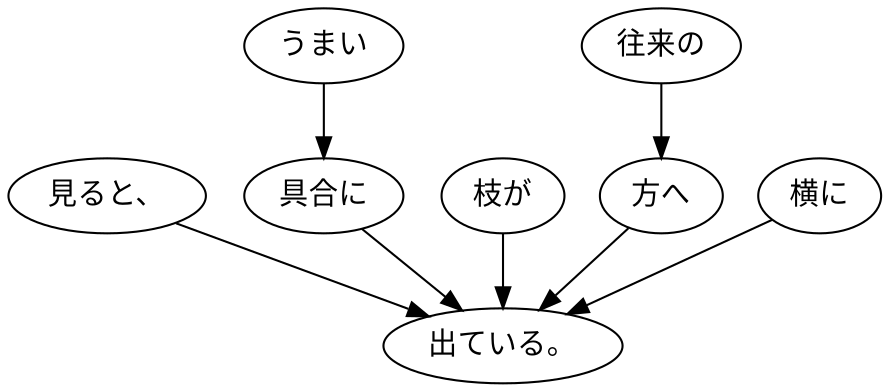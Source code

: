 digraph graph1073 {
	node0 [label="見ると、"];
	node1 [label="うまい"];
	node2 [label="具合に"];
	node3 [label="枝が"];
	node4 [label="往来の"];
	node5 [label="方へ"];
	node6 [label="横に"];
	node7 [label="出ている。"];
	node0 -> node7;
	node1 -> node2;
	node2 -> node7;
	node3 -> node7;
	node4 -> node5;
	node5 -> node7;
	node6 -> node7;
}
